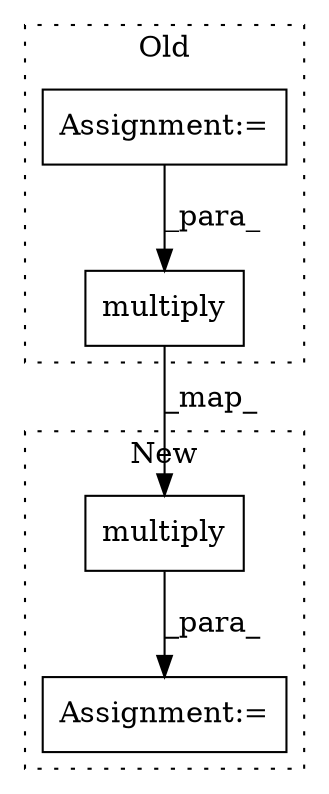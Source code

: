 digraph G {
subgraph cluster0 {
1 [label="multiply" a="32" s="7222,7289" l="9,1" shape="box"];
3 [label="Assignment:=" a="7" s="6973" l="1" shape="box"];
label = "Old";
style="dotted";
}
subgraph cluster1 {
2 [label="multiply" a="32" s="7051,7108" l="9,1" shape="box"];
4 [label="Assignment:=" a="7" s="7044" l="1" shape="box"];
label = "New";
style="dotted";
}
1 -> 2 [label="_map_"];
2 -> 4 [label="_para_"];
3 -> 1 [label="_para_"];
}
